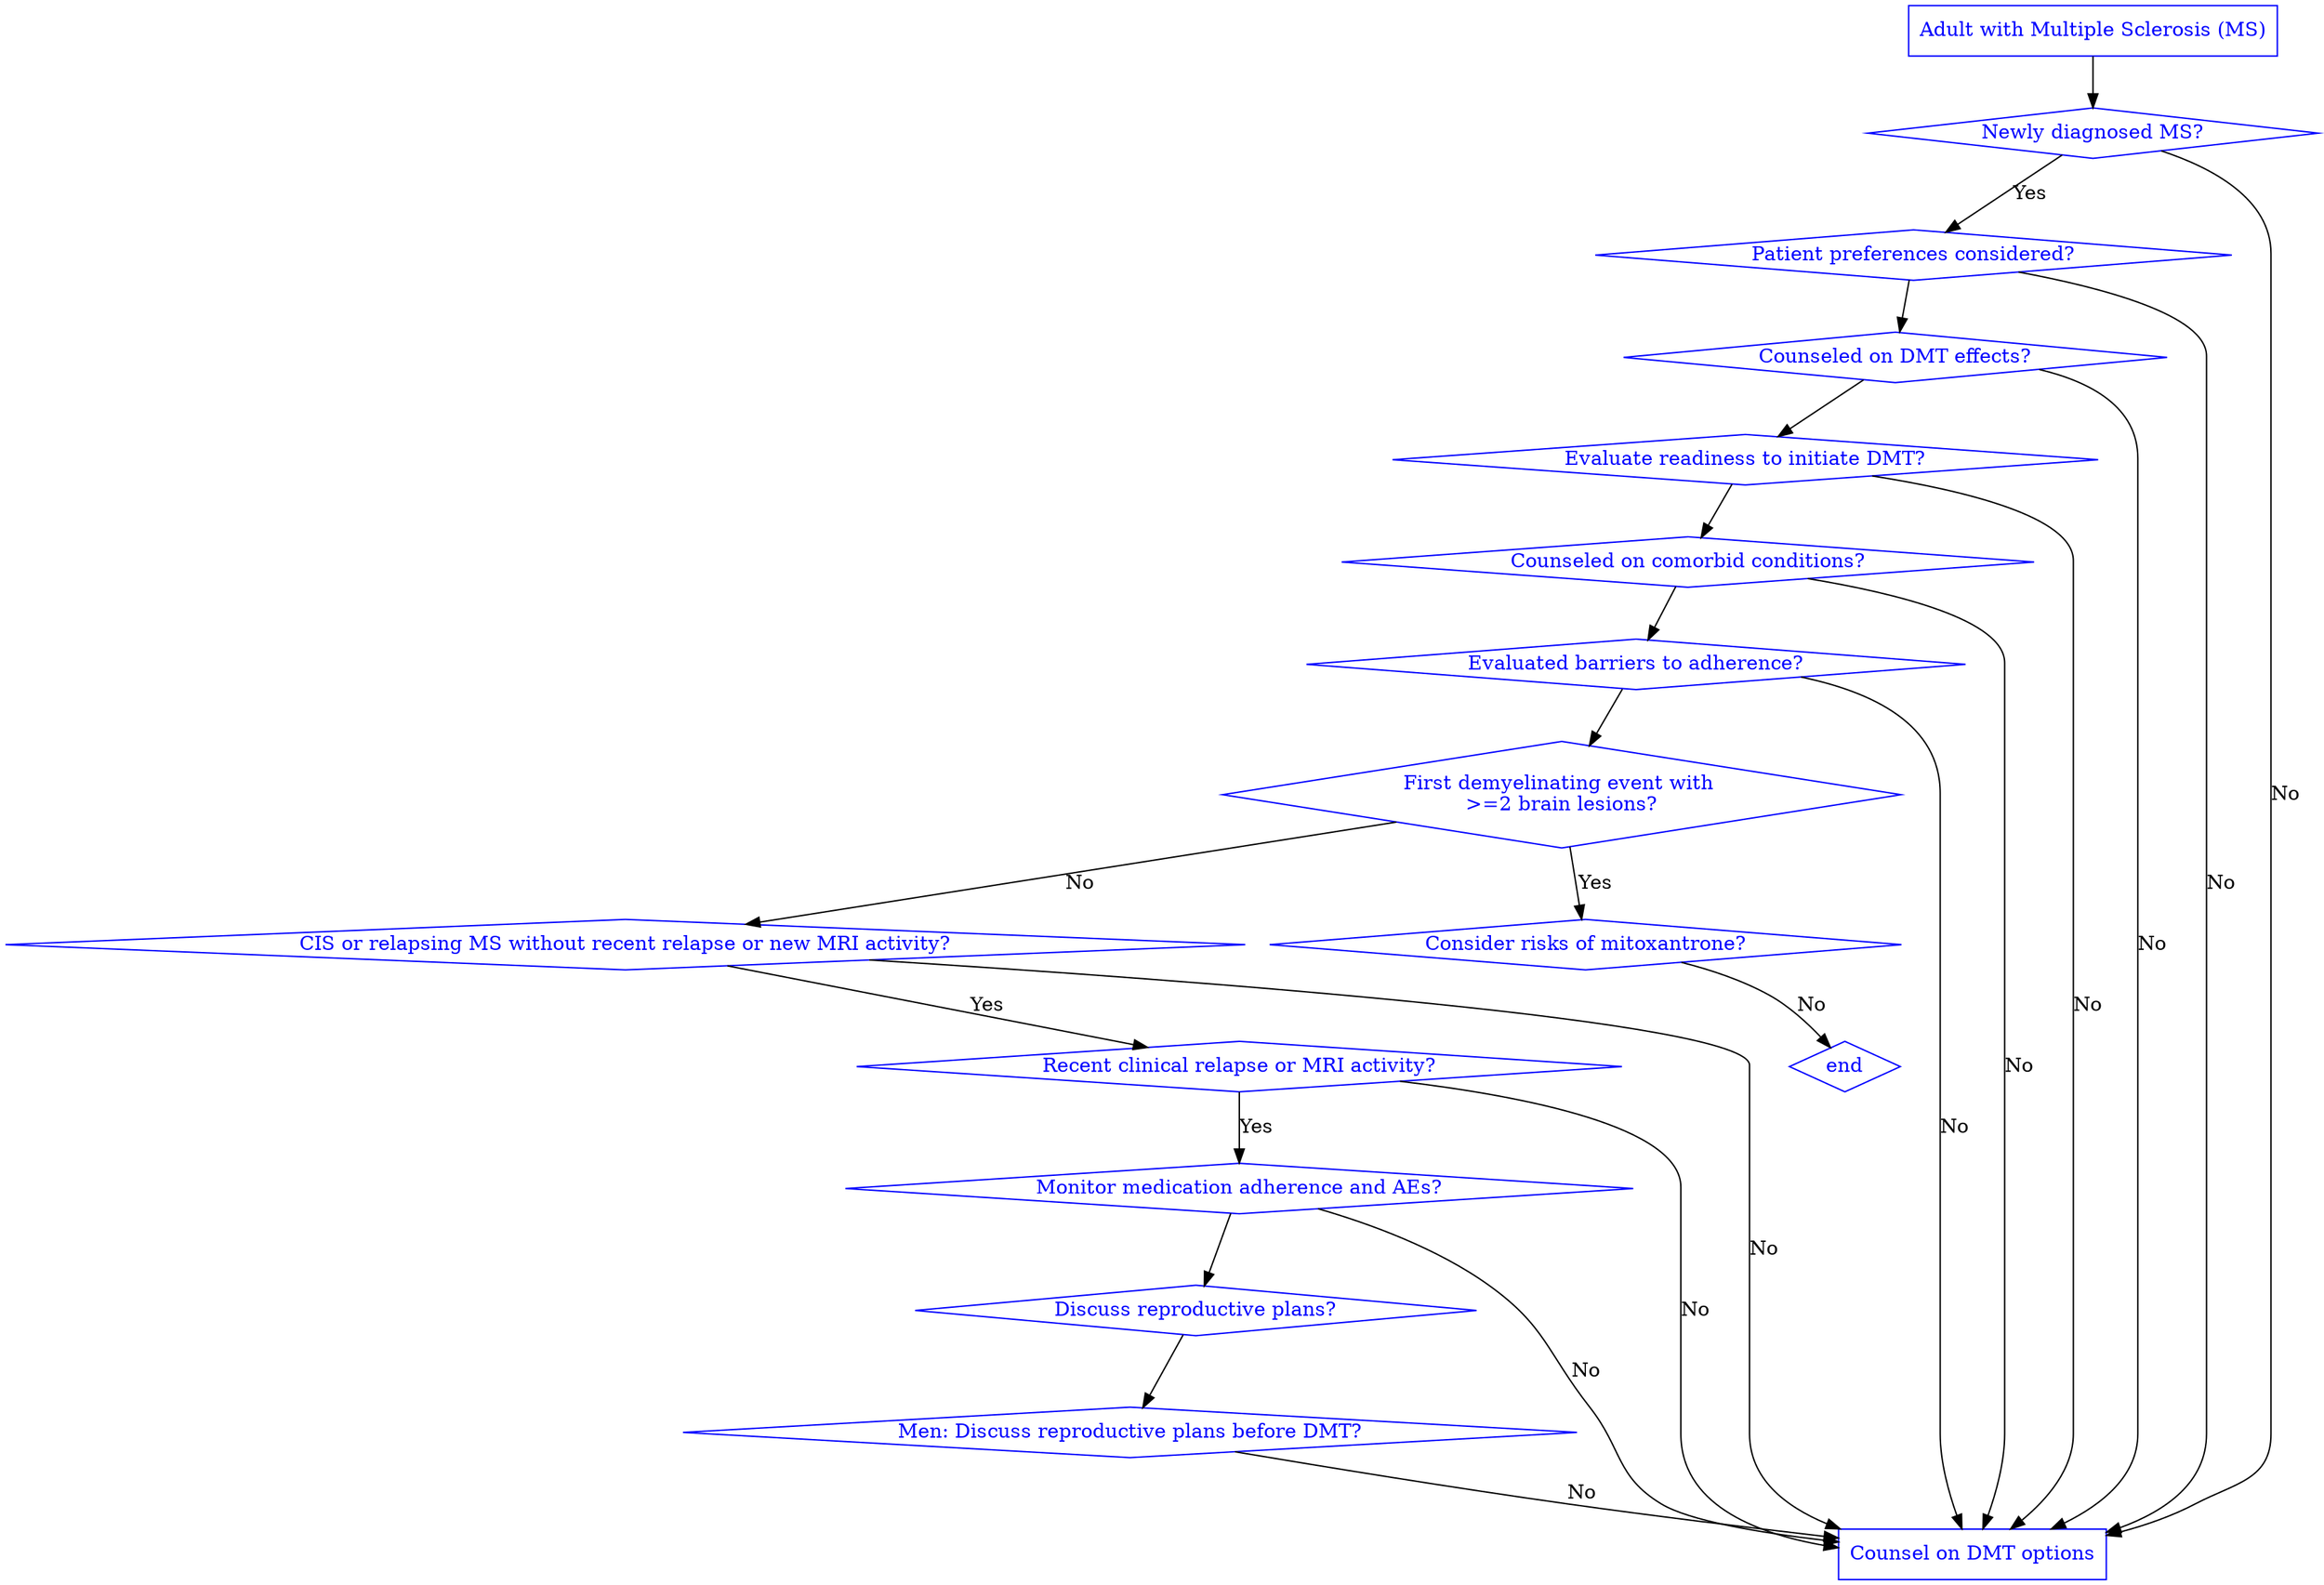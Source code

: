 digraph G {
    rankdir=TB
    node [shape=diamond,color=blue,fontcolor=blue];

    start [label="Adult with Multiple Sclerosis (MS)", shape=rectangle];
    new_diagnosis [label="Newly diagnosed MS?", shape=diamond];
    patient_preferences [label="Patient preferences considered?", shape=diamond];
    understanding_DMT [label="Counseled on DMT effects?", shape=diamond];
    readiness [label="Evaluate readiness to initiate DMT?", shape=diamond];
    comorbid_conditions [label="Counseled on comorbid conditions?", shape=diamond];
    adherence_barriers [label="Evaluated barriers to adherence?", shape=diamond];
    first_demyelinating_event [label="First demyelinating event with \n>=2 brain lesions?", shape=diamond];
    cis_or_relapsing [label="CIS or relapsing MS without recent relapse or new MRI activity?", shape=diamond];
    recent_relapse_or_mri_activity [label="Recent clinical relapse or MRI activity?", shape=diamond];
    medication_adherence [label="Monitor medication adherence and AEs?", shape=diamond];
    reproductive_plans [label="Discuss reproductive plans?", shape=diamond];
    male_reproductive_plans [label="Men: Discuss reproductive plans before DMT?", shape=diamond];
    mitoxantrone_risks [label="Consider risks of mitoxantrone?", shape=diamond];


    start -> new_diagnosis
    new_diagnosis -> patient_preferences [label="Yes"]
    patient_preferences -> understanding_DMT 
    understanding_DMT -> readiness 
    readiness -> comorbid_conditions
    comorbid_conditions -> adherence_barriers
    adherence_barriers -> first_demyelinating_event
    first_demyelinating_event -> cis_or_relapsing [label="No"]
    cis_or_relapsing -> recent_relapse_or_mri_activity [label="Yes"]
    recent_relapse_or_mri_activity -> medication_adherence [label="Yes"]
    medication_adherence -> reproductive_plans
    reproductive_plans -> male_reproductive_plans
    first_demyelinating_event -> mitoxantrone_risks [label="Yes"]
    mitoxantrone_risks -> end [label="No", shape=rectangle]

    counselDMT [label="Counsel on DMT options", shape=rectangle];
    patient_preferences -> counselDMT [label="No"]
    understanding_DMT -> counselDMT [label="No"]
    readiness -> counselDMT [label="No"]
    comorbid_conditions -> counselDMT [label="No"]
    adherence_barriers -> counselDMT [label="No"]
    cis_or_relapsing -> counselDMT [label="No"]
    recent_relapse_or_mri_activity -> counselDMT [label="No"]
    medication_adherence -> counselDMT [label="No"]
    
    male_reproductive_plans -> counselDMT [label="No"]
    new_diagnosis -> counselDMT [label="No"]

}